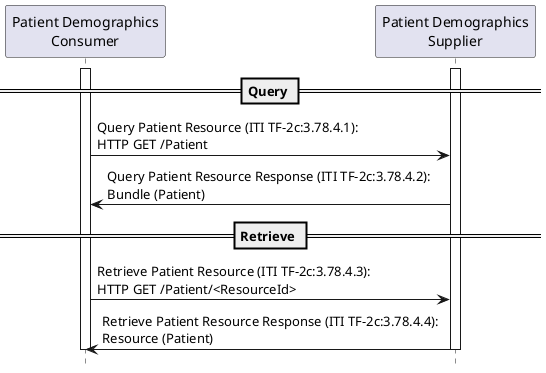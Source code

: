 @startuml
hide footbox

participant "Patient Demographics\nConsumer" as Client
participant "Patient Demographics\nSupplier" as Server

== Query ==
activate Client
activate Server
Client -> Server : Query Patient Resource (ITI TF-2c:3.78.4.1):\nHTTP GET /Patient
Server -> Client : Query Patient Resource Response (ITI TF-2c:3.78.4.2):\nBundle (Patient)

== Retrieve ==
Client -> Server : Retrieve Patient Resource (ITI TF-2c:3.78.4.3):\nHTTP GET /Patient/<ResourceId>
Server -> Client : Retrieve Patient Resource Response (ITI TF-2c:3.78.4.4):\nResource (Patient)
deactivate Server
deactivate Client

@enduml
